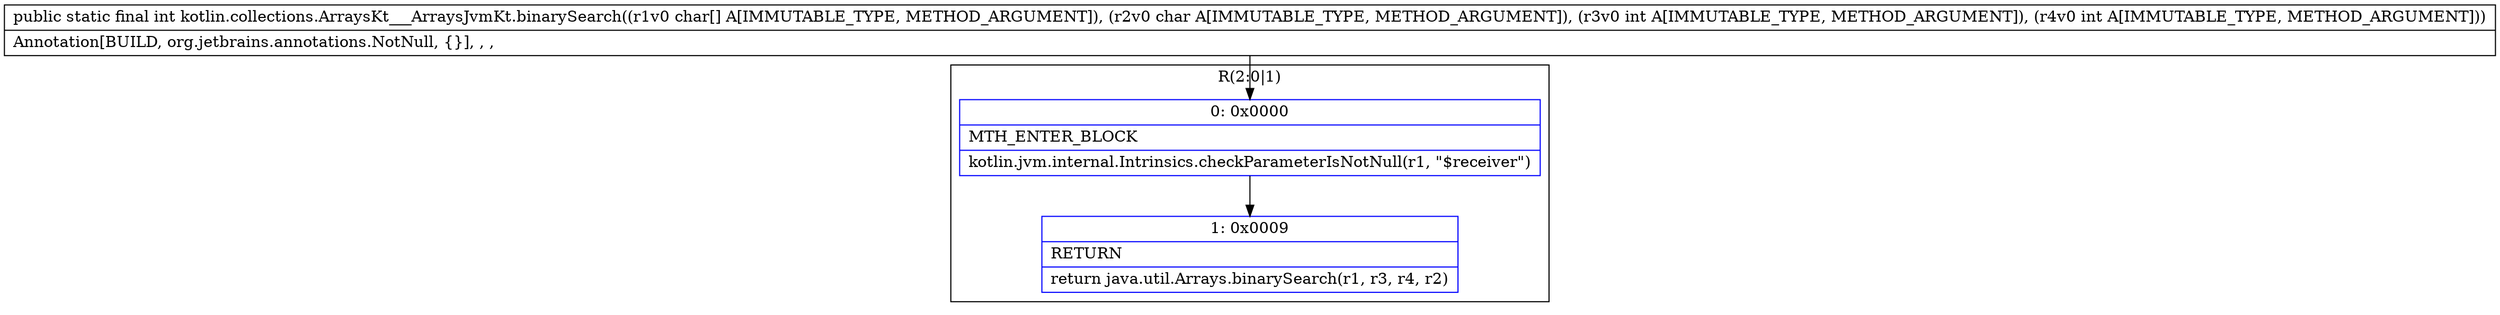 digraph "CFG forkotlin.collections.ArraysKt___ArraysJvmKt.binarySearch([CCII)I" {
subgraph cluster_Region_510168568 {
label = "R(2:0|1)";
node [shape=record,color=blue];
Node_0 [shape=record,label="{0\:\ 0x0000|MTH_ENTER_BLOCK\l|kotlin.jvm.internal.Intrinsics.checkParameterIsNotNull(r1, \"$receiver\")\l}"];
Node_1 [shape=record,label="{1\:\ 0x0009|RETURN\l|return java.util.Arrays.binarySearch(r1, r3, r4, r2)\l}"];
}
MethodNode[shape=record,label="{public static final int kotlin.collections.ArraysKt___ArraysJvmKt.binarySearch((r1v0 char[] A[IMMUTABLE_TYPE, METHOD_ARGUMENT]), (r2v0 char A[IMMUTABLE_TYPE, METHOD_ARGUMENT]), (r3v0 int A[IMMUTABLE_TYPE, METHOD_ARGUMENT]), (r4v0 int A[IMMUTABLE_TYPE, METHOD_ARGUMENT]))  | Annotation[BUILD, org.jetbrains.annotations.NotNull, \{\}], , , \l}"];
MethodNode -> Node_0;
Node_0 -> Node_1;
}

